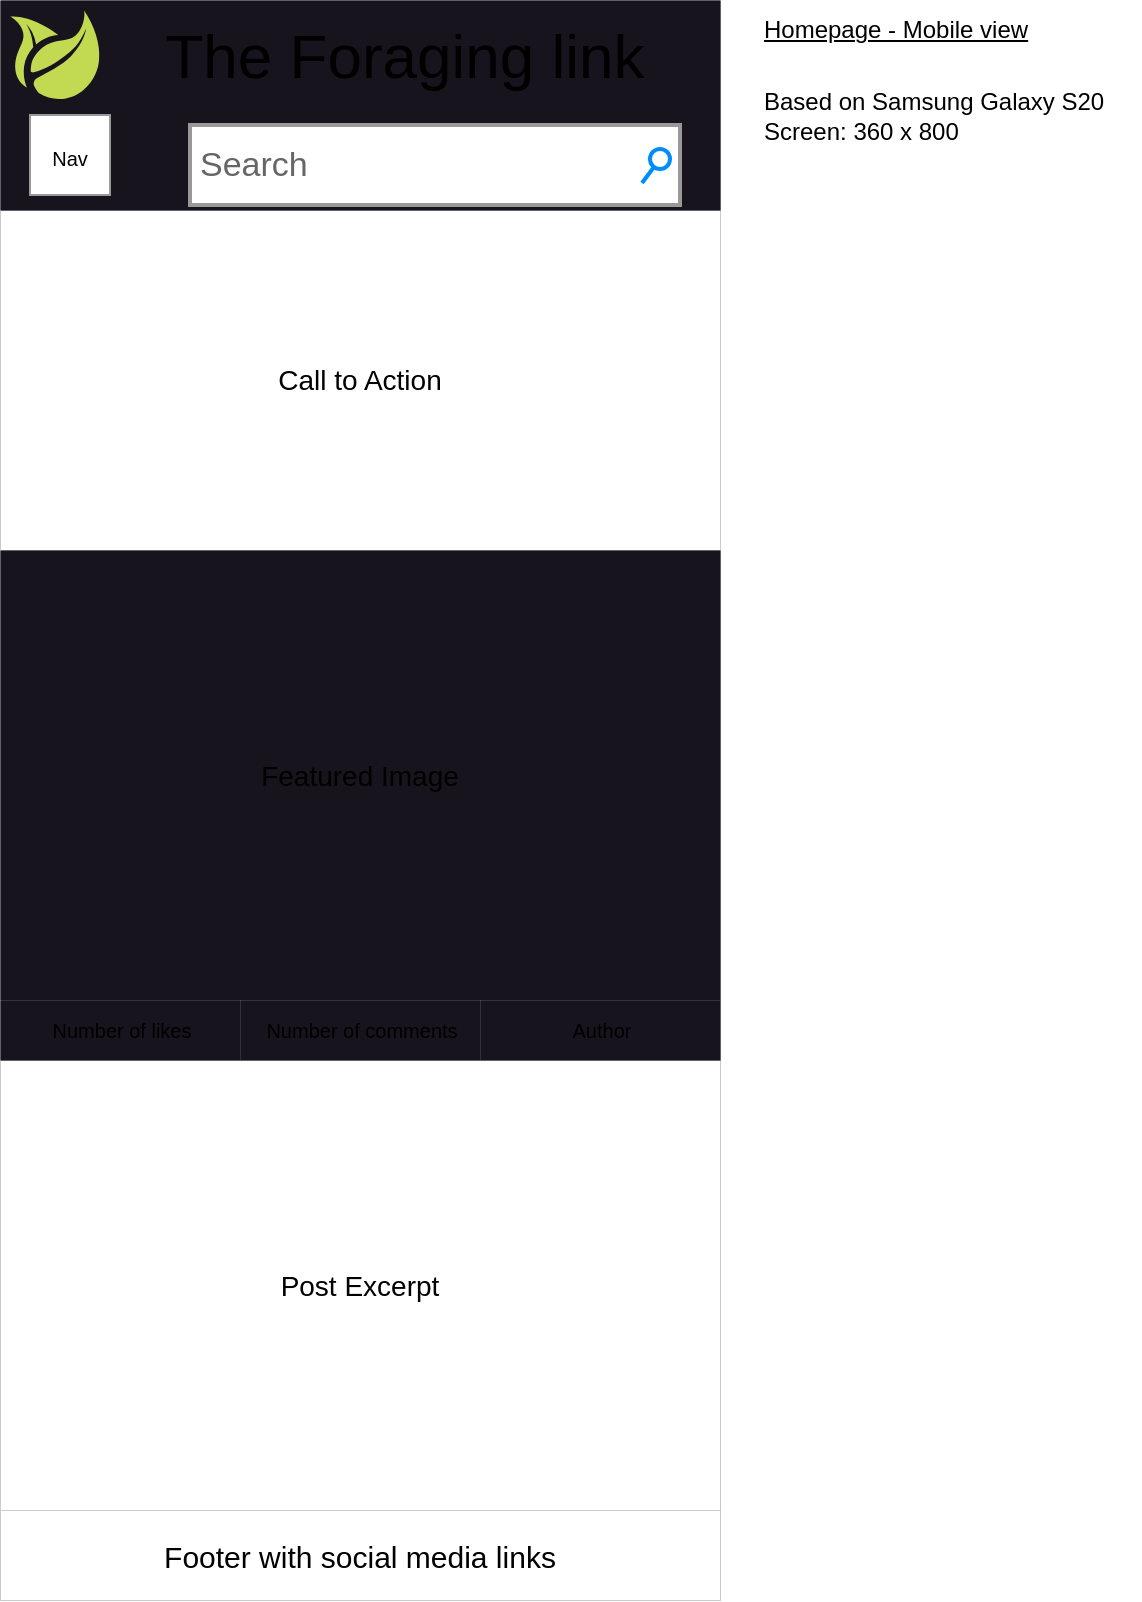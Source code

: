 <mxfile>
    <diagram id="fj6Aveu1ztHzceYZpA2e" name="Page-1">
        <mxGraphModel dx="4300" dy="1743" grid="1" gridSize="5" guides="1" tooltips="1" connect="1" arrows="1" fold="1" page="1" pageScale="1" pageWidth="827" pageHeight="1169" math="0" shadow="0">
            <root>
                <mxCell id="0"/>
                <mxCell id="1" parent="0"/>
                <mxCell id="2" value="" style="rounded=0;whiteSpace=wrap;html=1;verticalAlign=bottom;movable=0;resizable=0;rotatable=0;deletable=0;editable=0;connectable=0;fillColor=#000000;strokeColor=#FFFFFF;strokeWidth=0;" parent="1" vertex="1">
                    <mxGeometry x="-720" y="155" width="360" height="800" as="geometry"/>
                </mxCell>
                <mxCell id="7" value="Call to Action" style="rounded=0;whiteSpace=wrap;html=1;fontSize=14;movable=0;resizable=0;rotatable=0;deletable=0;editable=0;connectable=0;strokeColor=#FFFFFF;strokeWidth=0;" parent="1" vertex="1">
                    <mxGeometry x="-720" y="260" width="360" height="170" as="geometry"/>
                </mxCell>
                <mxCell id="10" value="&lt;font style=&quot;font-size: 15px;&quot;&gt;Footer with social media links&lt;/font&gt;" style="rounded=0;whiteSpace=wrap;html=1;fontSize=15;movable=0;resizable=0;rotatable=0;deletable=0;editable=0;connectable=0;strokeColor=#FFFFFF;strokeWidth=0;" parent="1" vertex="1">
                    <mxGeometry x="-720" y="910" width="360" height="45" as="geometry"/>
                </mxCell>
                <mxCell id="11" value="" style="rounded=0;whiteSpace=wrap;html=1;fontSize=24;fillColor=#18141D;movable=0;resizable=0;rotatable=0;deletable=0;editable=0;connectable=0;strokeColor=#FFFFFF;strokeWidth=0;" parent="1" vertex="1">
                    <mxGeometry x="-720" y="155" width="360" height="105" as="geometry"/>
                </mxCell>
                <mxCell id="12" value="&lt;font style=&quot;font-size: 10px;&quot;&gt;Nav&lt;/font&gt;" style="whiteSpace=wrap;html=1;aspect=fixed;fontSize=20;verticalAlign=top;gradientColor=none;fillColor=default;strokeWidth=1;horizontal=1;labelPosition=center;verticalLabelPosition=middle;align=center;movable=0;resizable=0;rotatable=0;deletable=0;editable=0;connectable=0;fontFamily=Helvetica;strokeColor=#999999;spacing=1;rounded=0;glass=0;shadow=0;" parent="1" vertex="1">
                    <mxGeometry x="-705" y="212.5" width="40" height="40" as="geometry"/>
                </mxCell>
                <mxCell id="18" value="&lt;font style=&quot;font-size: 14px;&quot;&gt;Post Excerpt&lt;/font&gt;" style="rounded=0;whiteSpace=wrap;html=1;strokeColor=#FFFFFF;fontFamily=Helvetica;fontSize=11;fontColor=default;fillColor=default;movable=0;resizable=0;rotatable=0;deletable=0;editable=0;connectable=0;strokeWidth=0;" parent="1" vertex="1">
                    <mxGeometry x="-720" y="685" width="360" height="225" as="geometry"/>
                </mxCell>
                <mxCell id="25" value="&lt;font style=&quot;font-size: 14px;&quot;&gt;Featured Image&lt;/font&gt;" style="rounded=0;whiteSpace=wrap;html=1;fillColor=#18141D;strokeColor=#FFFFFF;movable=0;resizable=0;rotatable=0;deletable=0;editable=0;connectable=0;strokeWidth=0;" parent="1" vertex="1">
                    <mxGeometry x="-720" y="430" width="360" height="225" as="geometry"/>
                </mxCell>
                <mxCell id="27" value="Author" style="rounded=0;whiteSpace=wrap;html=1;strokeColor=#FFFFFF;strokeWidth=0;fontSize=10;fillColor=#18141D;align=center;spacingLeft=2;verticalAlign=middle;movable=0;resizable=0;rotatable=0;deletable=0;editable=0;connectable=0;" parent="1" vertex="1">
                    <mxGeometry x="-480" y="655" width="120" height="30" as="geometry"/>
                </mxCell>
                <mxCell id="28" value="Number of likes" style="rounded=0;whiteSpace=wrap;html=1;strokeColor=#FFFFFF;strokeWidth=0;fontSize=10;fillColor=#18141D;align=center;spacingLeft=2;verticalAlign=middle;movable=0;resizable=0;rotatable=0;deletable=0;editable=0;connectable=0;" parent="1" vertex="1">
                    <mxGeometry x="-720" y="655" width="120" height="30" as="geometry"/>
                </mxCell>
                <mxCell id="29" value="Number of comments" style="rounded=0;whiteSpace=wrap;html=1;strokeColor=#FFFFFF;strokeWidth=0;fontSize=10;fillColor=#18141D;align=center;spacingLeft=2;verticalAlign=middle;movable=0;resizable=0;rotatable=0;deletable=0;editable=0;connectable=0;" parent="1" vertex="1">
                    <mxGeometry x="-600" y="655" width="120" height="30" as="geometry"/>
                </mxCell>
                <mxCell id="32" value="&lt;span style=&quot;text-decoration-line: underline;&quot;&gt;&lt;font style=&quot;font-size: 12px;&quot;&gt;Homepage - Mobile view&lt;/font&gt;&lt;/span&gt;" style="text;html=1;align=left;verticalAlign=middle;resizable=0;points=[];autosize=1;strokeColor=none;fillColor=none;movable=0;rotatable=0;deletable=0;editable=0;connectable=0;strokeWidth=0;" parent="1" vertex="1">
                    <mxGeometry x="-340" y="155" width="155" height="30" as="geometry"/>
                </mxCell>
                <mxCell id="33" value="&lt;span style=&quot;&quot;&gt;Based on Samsung Galaxy S20&lt;br&gt;Screen: 360 x 800&lt;/span&gt;" style="text;html=1;align=left;verticalAlign=middle;resizable=0;points=[];autosize=1;strokeColor=none;fillColor=none;fontSize=12;movable=0;rotatable=0;deletable=0;editable=0;connectable=0;strokeWidth=0;" parent="1" vertex="1">
                    <mxGeometry x="-340" y="190" width="190" height="45" as="geometry"/>
                </mxCell>
                <mxCell id="34" value="" style="dashed=0;outlineConnect=0;html=1;align=center;labelPosition=center;verticalLabelPosition=bottom;verticalAlign=top;shape=mxgraph.weblogos.freshbump;fillColor=#C2D952;strokeColor=none;strokeWidth=0;movable=0;resizable=0;rotatable=0;deletable=0;editable=0;connectable=0;" parent="1" vertex="1">
                    <mxGeometry x="-715" y="160" width="45" height="45" as="geometry"/>
                </mxCell>
                <mxCell id="35" value="&lt;font style=&quot;font-size: 31px;&quot;&gt;The Foraging link&lt;/font&gt;" style="text;html=1;strokeColor=none;fillColor=none;align=center;verticalAlign=middle;whiteSpace=wrap;rounded=0;strokeWidth=1;fontSize=6;movable=0;resizable=0;rotatable=0;deletable=0;editable=0;connectable=0;" parent="1" vertex="1">
                    <mxGeometry x="-655" y="157.5" width="275" height="50" as="geometry"/>
                </mxCell>
                <mxCell id="36" value="Search" style="strokeWidth=2;shadow=0;dashed=0;align=center;html=1;shape=mxgraph.mockup.forms.searchBox;strokeColor=#999999;mainText=;strokeColor2=#008cff;fontColor=#666666;fontSize=17;align=left;spacingLeft=3;movable=0;resizable=0;rotatable=0;deletable=0;editable=0;connectable=0;" parent="1" vertex="1">
                    <mxGeometry x="-625" y="217.5" width="245" height="40" as="geometry"/>
                </mxCell>
            </root>
        </mxGraphModel>
    </diagram>
</mxfile>